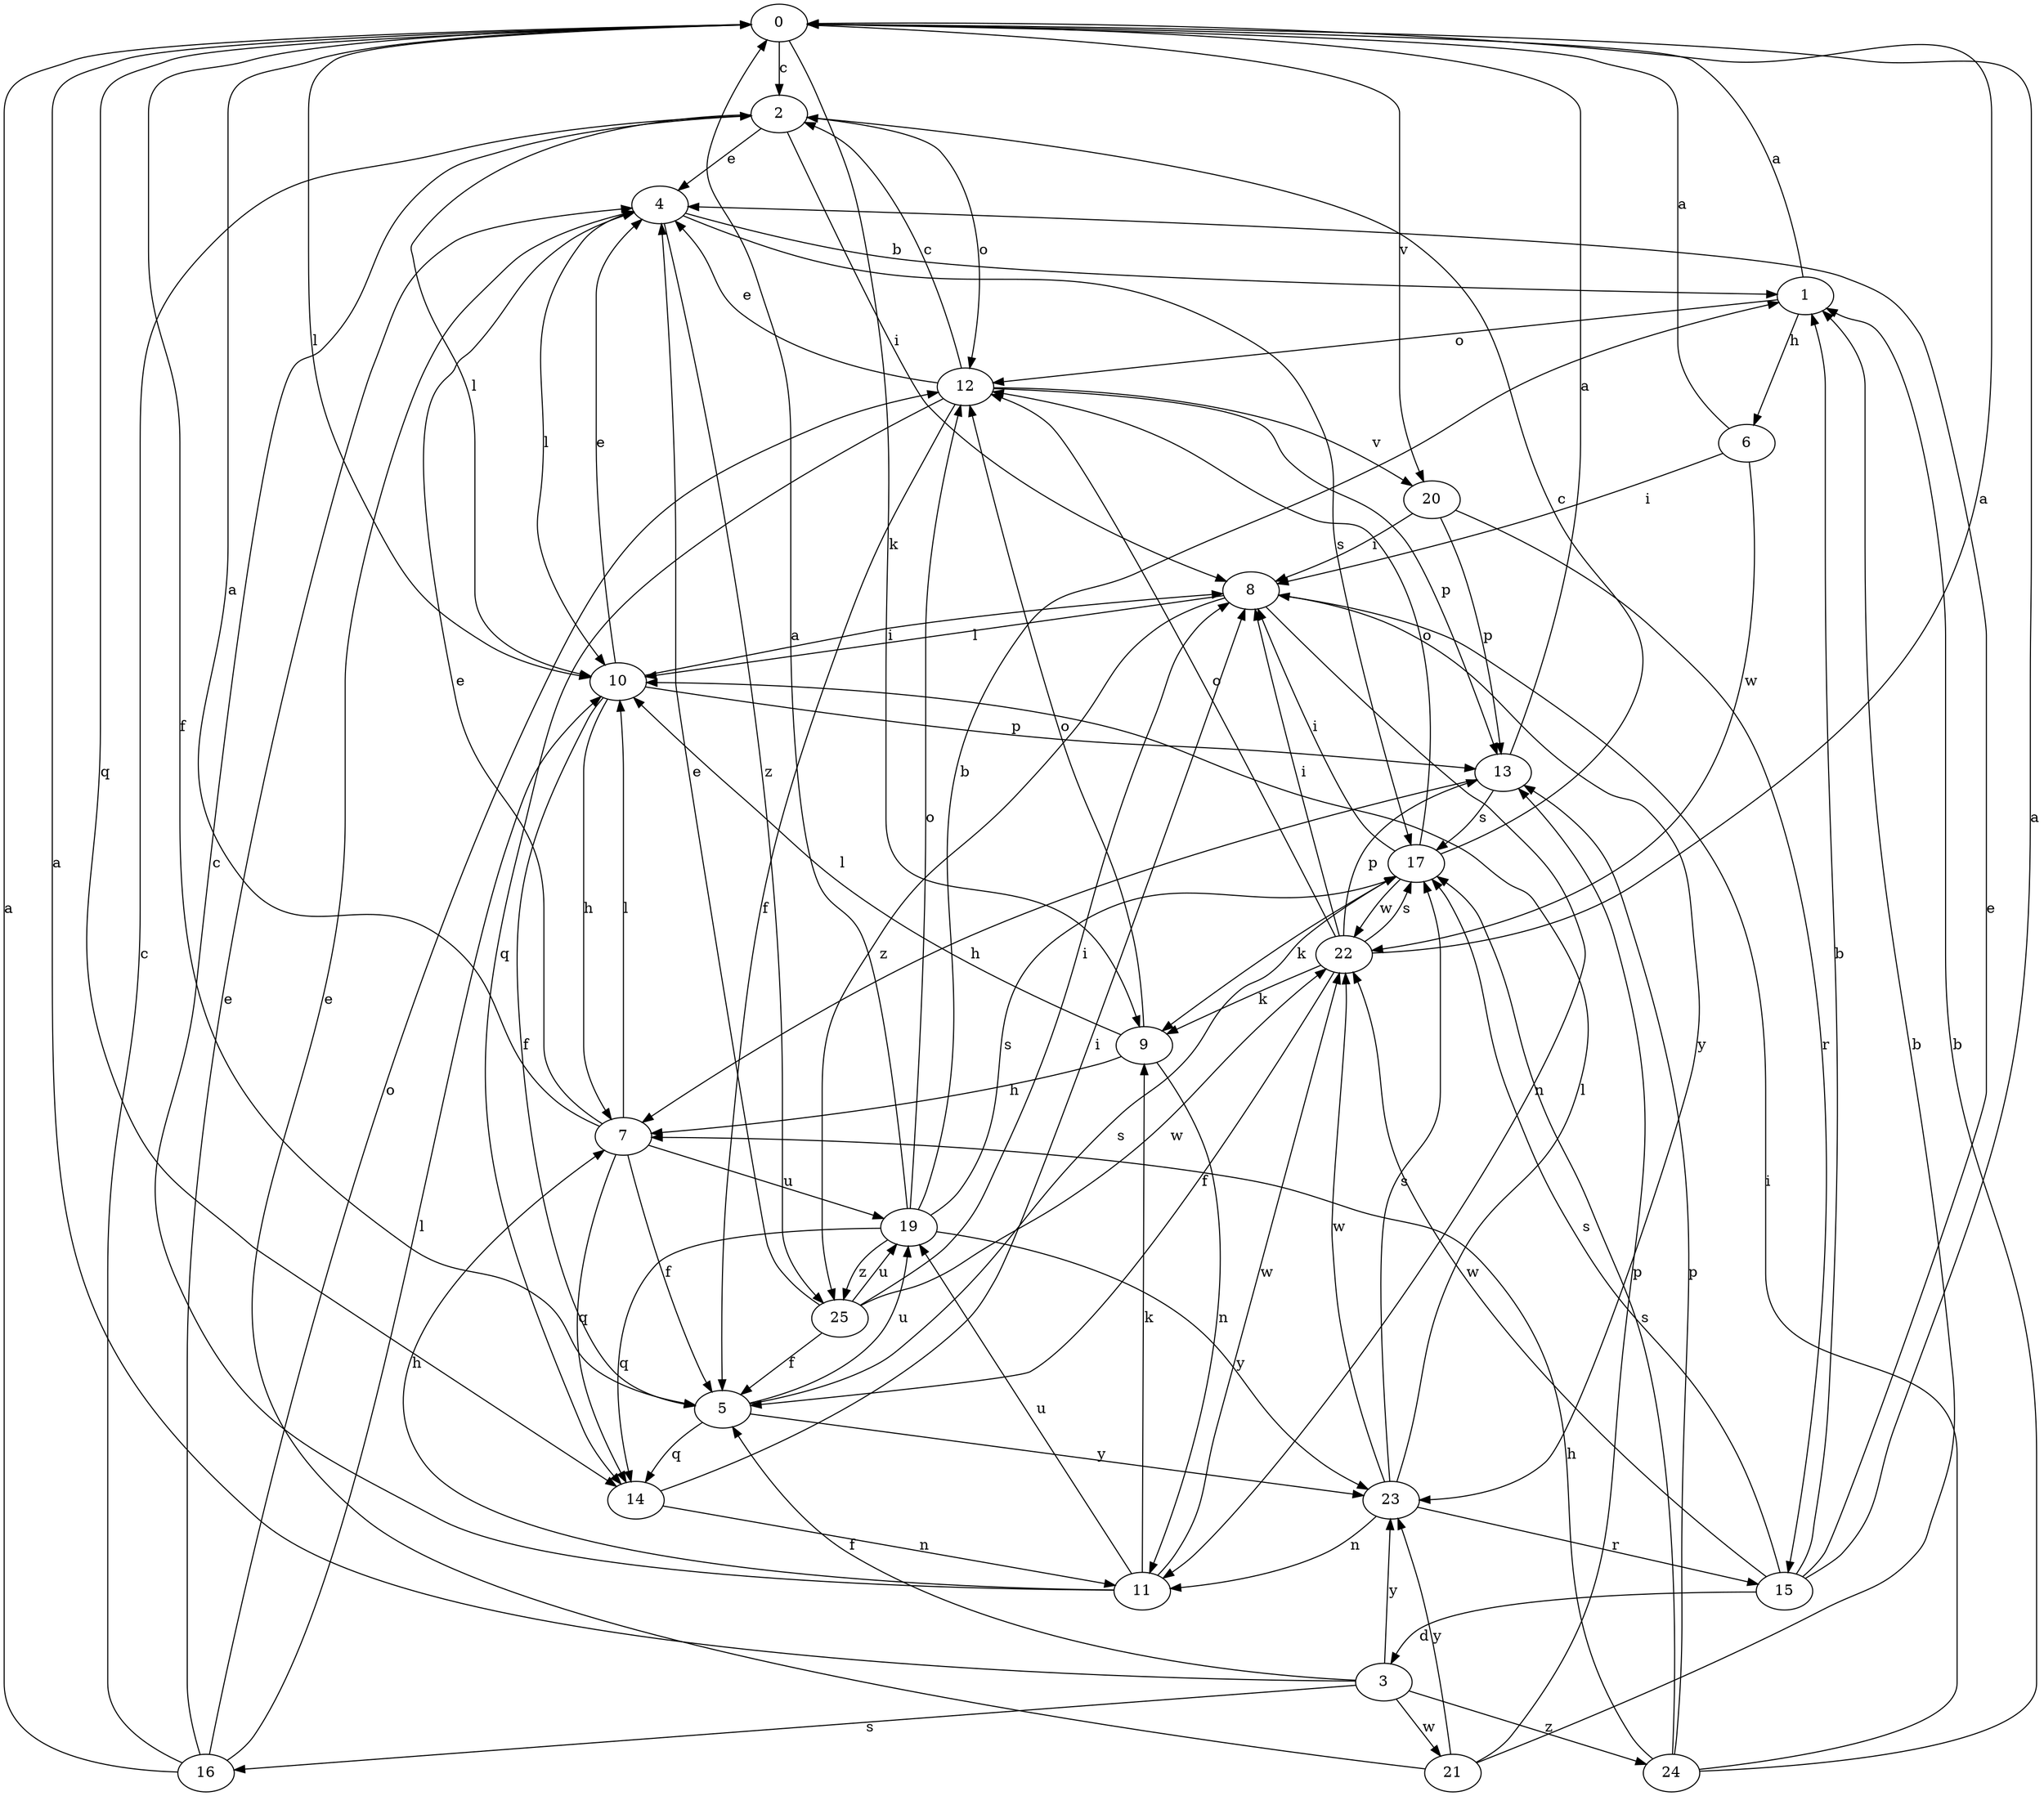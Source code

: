 strict digraph  {
0;
1;
2;
3;
4;
5;
6;
7;
8;
9;
10;
11;
12;
13;
14;
15;
16;
17;
19;
20;
21;
22;
23;
24;
25;
0 -> 2  [label=c];
0 -> 5  [label=f];
0 -> 9  [label=k];
0 -> 10  [label=l];
0 -> 14  [label=q];
0 -> 20  [label=v];
1 -> 0  [label=a];
1 -> 6  [label=h];
1 -> 12  [label=o];
2 -> 4  [label=e];
2 -> 8  [label=i];
2 -> 10  [label=l];
2 -> 12  [label=o];
3 -> 0  [label=a];
3 -> 5  [label=f];
3 -> 16  [label=s];
3 -> 21  [label=w];
3 -> 23  [label=y];
3 -> 24  [label=z];
4 -> 1  [label=b];
4 -> 10  [label=l];
4 -> 17  [label=s];
4 -> 25  [label=z];
5 -> 14  [label=q];
5 -> 17  [label=s];
5 -> 19  [label=u];
5 -> 23  [label=y];
6 -> 0  [label=a];
6 -> 8  [label=i];
6 -> 22  [label=w];
7 -> 0  [label=a];
7 -> 4  [label=e];
7 -> 5  [label=f];
7 -> 10  [label=l];
7 -> 14  [label=q];
7 -> 19  [label=u];
8 -> 10  [label=l];
8 -> 11  [label=n];
8 -> 23  [label=y];
8 -> 25  [label=z];
9 -> 7  [label=h];
9 -> 10  [label=l];
9 -> 11  [label=n];
9 -> 12  [label=o];
10 -> 4  [label=e];
10 -> 5  [label=f];
10 -> 7  [label=h];
10 -> 8  [label=i];
10 -> 13  [label=p];
11 -> 2  [label=c];
11 -> 7  [label=h];
11 -> 9  [label=k];
11 -> 19  [label=u];
11 -> 22  [label=w];
12 -> 2  [label=c];
12 -> 4  [label=e];
12 -> 5  [label=f];
12 -> 13  [label=p];
12 -> 14  [label=q];
12 -> 20  [label=v];
13 -> 0  [label=a];
13 -> 7  [label=h];
13 -> 17  [label=s];
14 -> 8  [label=i];
14 -> 11  [label=n];
15 -> 0  [label=a];
15 -> 1  [label=b];
15 -> 3  [label=d];
15 -> 4  [label=e];
15 -> 17  [label=s];
15 -> 22  [label=w];
16 -> 0  [label=a];
16 -> 2  [label=c];
16 -> 4  [label=e];
16 -> 10  [label=l];
16 -> 12  [label=o];
17 -> 2  [label=c];
17 -> 8  [label=i];
17 -> 9  [label=k];
17 -> 12  [label=o];
17 -> 22  [label=w];
19 -> 0  [label=a];
19 -> 1  [label=b];
19 -> 12  [label=o];
19 -> 14  [label=q];
19 -> 17  [label=s];
19 -> 23  [label=y];
19 -> 25  [label=z];
20 -> 8  [label=i];
20 -> 13  [label=p];
20 -> 15  [label=r];
21 -> 1  [label=b];
21 -> 4  [label=e];
21 -> 13  [label=p];
21 -> 23  [label=y];
22 -> 0  [label=a];
22 -> 5  [label=f];
22 -> 8  [label=i];
22 -> 9  [label=k];
22 -> 12  [label=o];
22 -> 13  [label=p];
22 -> 17  [label=s];
23 -> 10  [label=l];
23 -> 11  [label=n];
23 -> 15  [label=r];
23 -> 17  [label=s];
23 -> 22  [label=w];
24 -> 1  [label=b];
24 -> 7  [label=h];
24 -> 8  [label=i];
24 -> 13  [label=p];
24 -> 17  [label=s];
25 -> 4  [label=e];
25 -> 5  [label=f];
25 -> 8  [label=i];
25 -> 19  [label=u];
25 -> 22  [label=w];
}
